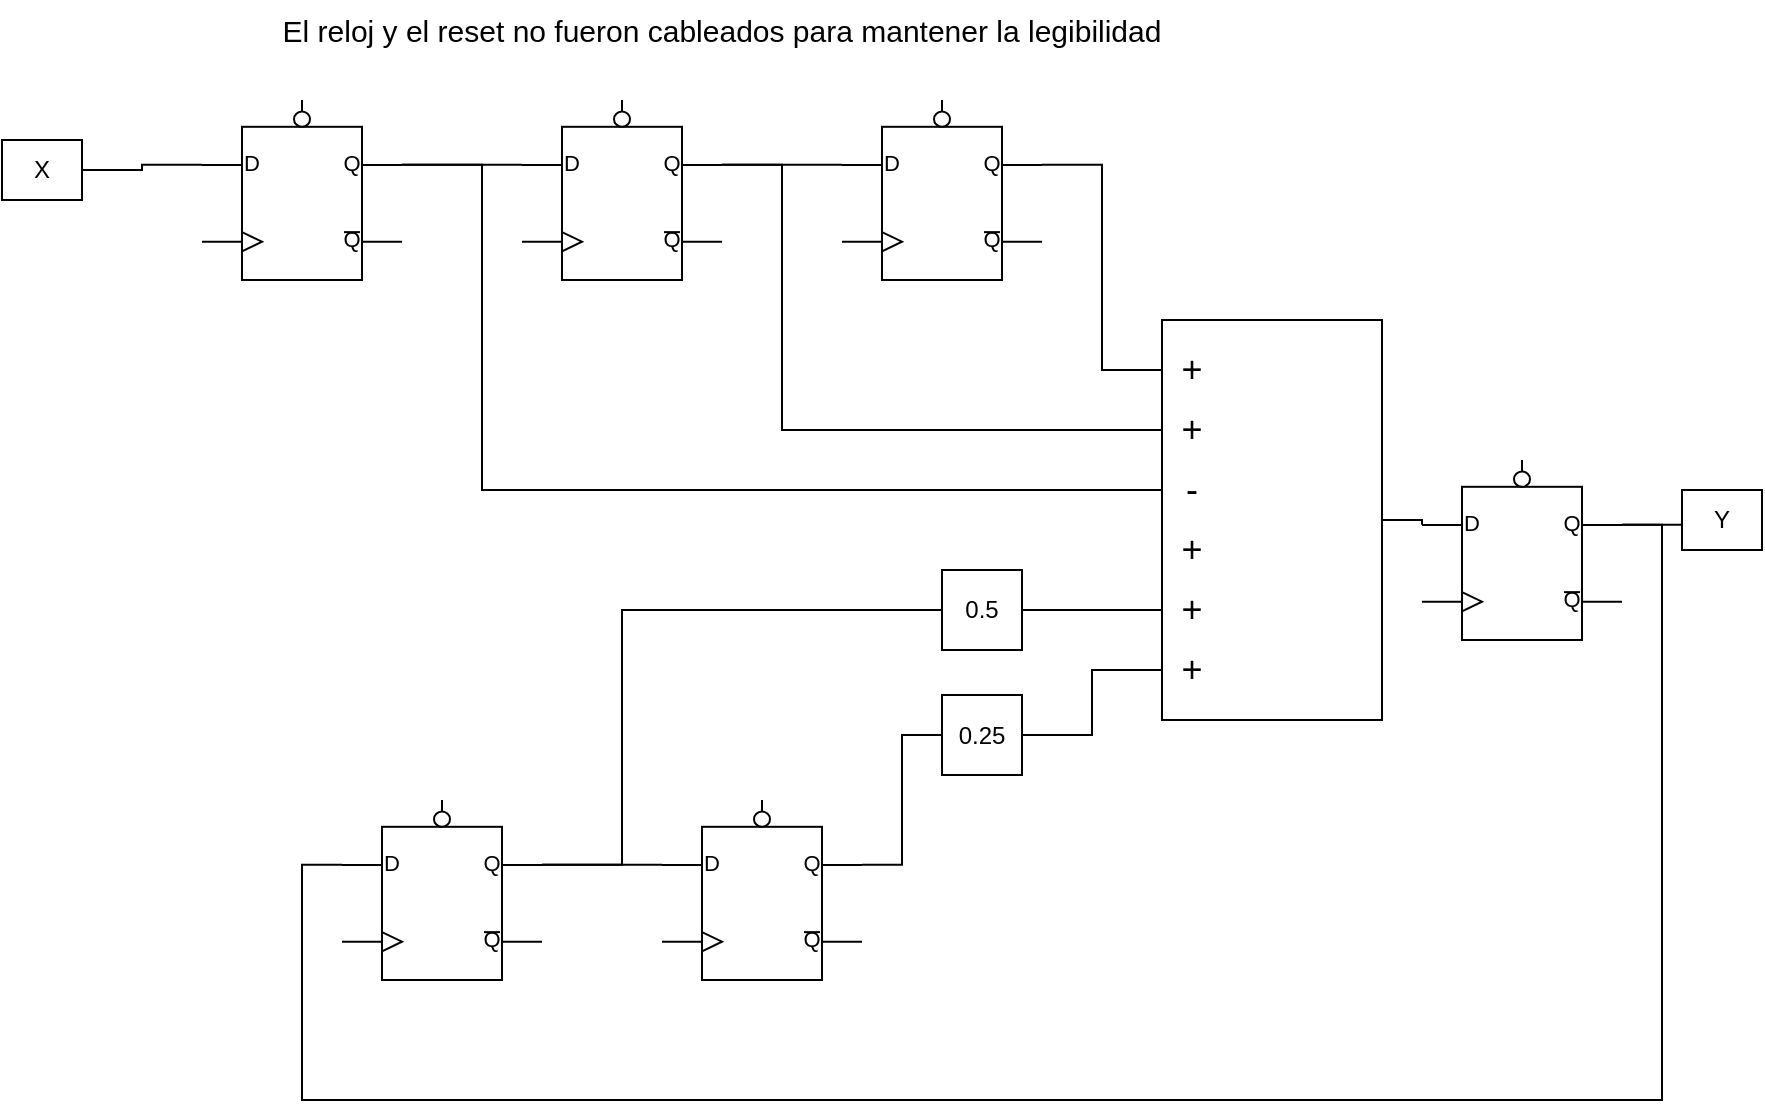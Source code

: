 <mxfile version="24.7.8">
  <diagram name="Page-1" id="16e2658f-23c8-b752-8be9-c03fbebb8bbe">
    <mxGraphModel grid="1" page="1" gridSize="10" guides="1" tooltips="1" connect="1" arrows="1" fold="1" pageScale="1" pageWidth="1100" pageHeight="850" background="none" math="0" shadow="0">
      <root>
        <mxCell id="0" />
        <mxCell id="1" parent="0" />
        <mxCell id="xS4EURj-bL_TIpOcITpC-20" style="edgeStyle=orthogonalEdgeStyle;rounded=0;orthogonalLoop=1;jettySize=auto;html=1;exitX=1;exitY=0.36;exitDx=0;exitDy=0;exitPerimeter=0;entryX=0;entryY=0.5;entryDx=0;entryDy=0;endArrow=none;endFill=0;" edge="1" parent="1" source="xS4EURj-bL_TIpOcITpC-1" target="xS4EURj-bL_TIpOcITpC-11">
          <mxGeometry relative="1" as="geometry">
            <Array as="points">
              <mxPoint x="350" y="232" />
              <mxPoint x="350" y="395" />
            </Array>
          </mxGeometry>
        </mxCell>
        <mxCell id="xS4EURj-bL_TIpOcITpC-1" value="" style="verticalLabelPosition=bottom;shadow=0;dashed=0;align=center;html=1;verticalAlign=top;shape=mxgraph.electrical.logic_gates.d_type_flip-flop_with_clear_2;" vertex="1" parent="1">
          <mxGeometry x="210" y="200" width="100" height="90" as="geometry" />
        </mxCell>
        <mxCell id="xS4EURj-bL_TIpOcITpC-19" style="edgeStyle=orthogonalEdgeStyle;rounded=0;orthogonalLoop=1;jettySize=auto;html=1;exitX=1;exitY=0.36;exitDx=0;exitDy=0;exitPerimeter=0;entryX=0;entryY=0.5;entryDx=0;entryDy=0;endArrow=none;endFill=0;" edge="1" parent="1" source="xS4EURj-bL_TIpOcITpC-2" target="xS4EURj-bL_TIpOcITpC-10">
          <mxGeometry relative="1" as="geometry">
            <Array as="points">
              <mxPoint x="500" y="232" />
              <mxPoint x="500" y="365" />
            </Array>
          </mxGeometry>
        </mxCell>
        <mxCell id="xS4EURj-bL_TIpOcITpC-2" value="" style="verticalLabelPosition=bottom;shadow=0;dashed=0;align=center;html=1;verticalAlign=top;shape=mxgraph.electrical.logic_gates.d_type_flip-flop_with_clear_2;" vertex="1" parent="1">
          <mxGeometry x="370" y="200" width="100" height="90" as="geometry" />
        </mxCell>
        <mxCell id="xS4EURj-bL_TIpOcITpC-18" style="edgeStyle=orthogonalEdgeStyle;rounded=0;orthogonalLoop=1;jettySize=auto;html=1;exitX=1;exitY=0.36;exitDx=0;exitDy=0;exitPerimeter=0;entryX=0;entryY=0.5;entryDx=0;entryDy=0;endArrow=none;endFill=0;" edge="1" parent="1" source="xS4EURj-bL_TIpOcITpC-3" target="xS4EURj-bL_TIpOcITpC-8">
          <mxGeometry relative="1" as="geometry" />
        </mxCell>
        <mxCell id="xS4EURj-bL_TIpOcITpC-3" value="" style="verticalLabelPosition=bottom;shadow=0;dashed=0;align=center;html=1;verticalAlign=top;shape=mxgraph.electrical.logic_gates.d_type_flip-flop_with_clear_2;" vertex="1" parent="1">
          <mxGeometry x="530" y="200" width="100" height="90" as="geometry" />
        </mxCell>
        <mxCell id="xS4EURj-bL_TIpOcITpC-26" style="edgeStyle=orthogonalEdgeStyle;rounded=0;orthogonalLoop=1;jettySize=auto;html=1;exitX=1;exitY=0.36;exitDx=0;exitDy=0;exitPerimeter=0;entryX=0;entryY=0.5;entryDx=0;entryDy=0;endArrow=none;endFill=0;" edge="1" parent="1" source="xS4EURj-bL_TIpOcITpC-4" target="xS4EURj-bL_TIpOcITpC-21">
          <mxGeometry relative="1" as="geometry">
            <Array as="points">
              <mxPoint x="420" y="582" />
              <mxPoint x="420" y="455" />
            </Array>
          </mxGeometry>
        </mxCell>
        <mxCell id="xS4EURj-bL_TIpOcITpC-4" value="" style="verticalLabelPosition=bottom;shadow=0;dashed=0;align=center;html=1;verticalAlign=top;shape=mxgraph.electrical.logic_gates.d_type_flip-flop_with_clear_2;" vertex="1" parent="1">
          <mxGeometry x="280" y="550" width="100" height="90" as="geometry" />
        </mxCell>
        <mxCell id="xS4EURj-bL_TIpOcITpC-23" style="edgeStyle=orthogonalEdgeStyle;rounded=0;orthogonalLoop=1;jettySize=auto;html=1;exitX=1;exitY=0.36;exitDx=0;exitDy=0;exitPerimeter=0;entryX=0;entryY=0.5;entryDx=0;entryDy=0;endArrow=none;endFill=0;" edge="1" parent="1" source="xS4EURj-bL_TIpOcITpC-5" target="xS4EURj-bL_TIpOcITpC-22">
          <mxGeometry relative="1" as="geometry" />
        </mxCell>
        <mxCell id="xS4EURj-bL_TIpOcITpC-5" value="" style="verticalLabelPosition=bottom;shadow=0;dashed=0;align=center;html=1;verticalAlign=top;shape=mxgraph.electrical.logic_gates.d_type_flip-flop_with_clear_2;" vertex="1" parent="1">
          <mxGeometry x="440" y="550" width="100" height="90" as="geometry" />
        </mxCell>
        <mxCell id="xS4EURj-bL_TIpOcITpC-34" style="edgeStyle=orthogonalEdgeStyle;rounded=0;orthogonalLoop=1;jettySize=auto;html=1;exitX=1;exitY=0.36;exitDx=0;exitDy=0;exitPerimeter=0;entryX=0;entryY=0.5;entryDx=0;entryDy=0;endArrow=none;endFill=0;" edge="1" parent="1" source="xS4EURj-bL_TIpOcITpC-6" target="xS4EURj-bL_TIpOcITpC-30">
          <mxGeometry relative="1" as="geometry" />
        </mxCell>
        <mxCell id="xS4EURj-bL_TIpOcITpC-6" value="" style="verticalLabelPosition=bottom;shadow=0;dashed=0;align=center;html=1;verticalAlign=top;shape=mxgraph.electrical.logic_gates.d_type_flip-flop_with_clear_2;" vertex="1" parent="1">
          <mxGeometry x="820" y="380" width="100" height="90" as="geometry" />
        </mxCell>
        <mxCell id="xS4EURj-bL_TIpOcITpC-7" value="" style="rounded=0;whiteSpace=wrap;html=1;" vertex="1" parent="1">
          <mxGeometry x="690" y="310" width="110" height="200" as="geometry" />
        </mxCell>
        <mxCell id="xS4EURj-bL_TIpOcITpC-8" value="&lt;font style=&quot;font-size: 18px;&quot;&gt;+&lt;/font&gt;" style="text;html=1;align=center;verticalAlign=middle;whiteSpace=wrap;rounded=0;" vertex="1" parent="1">
          <mxGeometry x="690" y="320" width="30" height="30" as="geometry" />
        </mxCell>
        <mxCell id="xS4EURj-bL_TIpOcITpC-10" value="&lt;font style=&quot;font-size: 18px;&quot;&gt;+&lt;/font&gt;" style="text;html=1;align=center;verticalAlign=middle;whiteSpace=wrap;rounded=0;" vertex="1" parent="1">
          <mxGeometry x="690" y="350" width="30" height="30" as="geometry" />
        </mxCell>
        <mxCell id="xS4EURj-bL_TIpOcITpC-11" value="&lt;font style=&quot;font-size: 18px;&quot;&gt;-&lt;/font&gt;" style="text;html=1;align=center;verticalAlign=middle;whiteSpace=wrap;rounded=0;" vertex="1" parent="1">
          <mxGeometry x="690" y="380" width="30" height="30" as="geometry" />
        </mxCell>
        <mxCell id="xS4EURj-bL_TIpOcITpC-12" value="&lt;font style=&quot;font-size: 18px;&quot;&gt;+&lt;/font&gt;" style="text;html=1;align=center;verticalAlign=middle;whiteSpace=wrap;rounded=0;" vertex="1" parent="1">
          <mxGeometry x="690" y="410" width="30" height="30" as="geometry" />
        </mxCell>
        <mxCell id="xS4EURj-bL_TIpOcITpC-13" value="&lt;font style=&quot;font-size: 18px;&quot;&gt;+&lt;/font&gt;" style="text;html=1;align=center;verticalAlign=middle;whiteSpace=wrap;rounded=0;" vertex="1" parent="1">
          <mxGeometry x="690" y="440" width="30" height="30" as="geometry" />
        </mxCell>
        <mxCell id="xS4EURj-bL_TIpOcITpC-14" value="&lt;font style=&quot;font-size: 18px;&quot;&gt;+&lt;/font&gt;" style="text;html=1;align=center;verticalAlign=middle;whiteSpace=wrap;rounded=0;" vertex="1" parent="1">
          <mxGeometry x="690" y="470" width="30" height="30" as="geometry" />
        </mxCell>
        <mxCell id="xS4EURj-bL_TIpOcITpC-16" style="edgeStyle=orthogonalEdgeStyle;rounded=0;orthogonalLoop=1;jettySize=auto;html=1;exitX=1;exitY=0.36;exitDx=0;exitDy=0;exitPerimeter=0;entryX=0;entryY=0.36;entryDx=0;entryDy=0;entryPerimeter=0;endArrow=none;endFill=0;" edge="1" parent="1" source="xS4EURj-bL_TIpOcITpC-1" target="xS4EURj-bL_TIpOcITpC-2">
          <mxGeometry relative="1" as="geometry" />
        </mxCell>
        <mxCell id="xS4EURj-bL_TIpOcITpC-17" style="edgeStyle=orthogonalEdgeStyle;rounded=0;orthogonalLoop=1;jettySize=auto;html=1;exitX=1;exitY=0.36;exitDx=0;exitDy=0;exitPerimeter=0;entryX=0;entryY=0.36;entryDx=0;entryDy=0;entryPerimeter=0;endArrow=none;endFill=0;" edge="1" parent="1" source="xS4EURj-bL_TIpOcITpC-2" target="xS4EURj-bL_TIpOcITpC-3">
          <mxGeometry relative="1" as="geometry" />
        </mxCell>
        <mxCell id="xS4EURj-bL_TIpOcITpC-24" style="edgeStyle=orthogonalEdgeStyle;rounded=0;orthogonalLoop=1;jettySize=auto;html=1;exitX=1;exitY=0.5;exitDx=0;exitDy=0;entryX=0;entryY=0.5;entryDx=0;entryDy=0;endArrow=none;endFill=0;" edge="1" parent="1" source="xS4EURj-bL_TIpOcITpC-21" target="xS4EURj-bL_TIpOcITpC-13">
          <mxGeometry relative="1" as="geometry" />
        </mxCell>
        <mxCell id="xS4EURj-bL_TIpOcITpC-21" value="0.5" style="rounded=0;whiteSpace=wrap;html=1;" vertex="1" parent="1">
          <mxGeometry x="580" y="435" width="40" height="40" as="geometry" />
        </mxCell>
        <mxCell id="xS4EURj-bL_TIpOcITpC-27" style="edgeStyle=orthogonalEdgeStyle;rounded=0;orthogonalLoop=1;jettySize=auto;html=1;exitX=1;exitY=0.5;exitDx=0;exitDy=0;entryX=0;entryY=0.5;entryDx=0;entryDy=0;endArrow=none;endFill=0;" edge="1" parent="1" source="xS4EURj-bL_TIpOcITpC-22" target="xS4EURj-bL_TIpOcITpC-14">
          <mxGeometry relative="1" as="geometry" />
        </mxCell>
        <mxCell id="xS4EURj-bL_TIpOcITpC-22" value="0.2&lt;span style=&quot;background-color: initial;&quot;&gt;5&lt;/span&gt;" style="rounded=0;whiteSpace=wrap;html=1;" vertex="1" parent="1">
          <mxGeometry x="580" y="497.5" width="40" height="40" as="geometry" />
        </mxCell>
        <mxCell id="xS4EURj-bL_TIpOcITpC-25" style="edgeStyle=orthogonalEdgeStyle;rounded=0;orthogonalLoop=1;jettySize=auto;html=1;exitX=1;exitY=0.36;exitDx=0;exitDy=0;exitPerimeter=0;entryX=0;entryY=0.36;entryDx=0;entryDy=0;entryPerimeter=0;endArrow=none;endFill=0;" edge="1" parent="1" source="xS4EURj-bL_TIpOcITpC-4" target="xS4EURj-bL_TIpOcITpC-5">
          <mxGeometry relative="1" as="geometry" />
        </mxCell>
        <mxCell id="xS4EURj-bL_TIpOcITpC-28" value="X" style="rounded=0;whiteSpace=wrap;html=1;" vertex="1" parent="1">
          <mxGeometry x="110" y="220" width="40" height="30" as="geometry" />
        </mxCell>
        <mxCell id="xS4EURj-bL_TIpOcITpC-29" style="edgeStyle=orthogonalEdgeStyle;rounded=0;orthogonalLoop=1;jettySize=auto;html=1;exitX=1;exitY=0.5;exitDx=0;exitDy=0;entryX=0;entryY=0.36;entryDx=0;entryDy=0;entryPerimeter=0;endArrow=none;endFill=0;" edge="1" parent="1" source="xS4EURj-bL_TIpOcITpC-28" target="xS4EURj-bL_TIpOcITpC-1">
          <mxGeometry relative="1" as="geometry">
            <Array as="points">
              <mxPoint x="180" y="235" />
              <mxPoint x="180" y="232" />
            </Array>
          </mxGeometry>
        </mxCell>
        <mxCell id="xS4EURj-bL_TIpOcITpC-30" value="Y" style="rounded=0;whiteSpace=wrap;html=1;" vertex="1" parent="1">
          <mxGeometry x="950" y="395" width="40" height="30" as="geometry" />
        </mxCell>
        <mxCell id="xS4EURj-bL_TIpOcITpC-32" style="edgeStyle=orthogonalEdgeStyle;rounded=0;orthogonalLoop=1;jettySize=auto;html=1;exitX=1;exitY=0.5;exitDx=0;exitDy=0;entryX=0;entryY=0.36;entryDx=0;entryDy=0;entryPerimeter=0;endArrow=none;endFill=0;" edge="1" parent="1" source="xS4EURj-bL_TIpOcITpC-7" target="xS4EURj-bL_TIpOcITpC-6">
          <mxGeometry relative="1" as="geometry" />
        </mxCell>
        <mxCell id="xS4EURj-bL_TIpOcITpC-35" style="edgeStyle=orthogonalEdgeStyle;rounded=0;orthogonalLoop=1;jettySize=auto;html=1;exitX=1;exitY=0.36;exitDx=0;exitDy=0;exitPerimeter=0;entryX=0;entryY=0.36;entryDx=0;entryDy=0;entryPerimeter=0;endArrow=none;endFill=0;" edge="1" parent="1" source="xS4EURj-bL_TIpOcITpC-6" target="xS4EURj-bL_TIpOcITpC-4">
          <mxGeometry relative="1" as="geometry">
            <Array as="points">
              <mxPoint x="940" y="412" />
              <mxPoint x="940" y="700" />
              <mxPoint x="260" y="700" />
              <mxPoint x="260" y="582" />
            </Array>
          </mxGeometry>
        </mxCell>
        <mxCell id="xS4EURj-bL_TIpOcITpC-36" value="&lt;font style=&quot;font-size: 15px;&quot;&gt;El reloj y el reset no fueron cableados para mantener la legibilidad&lt;/font&gt;" style="text;html=1;align=center;verticalAlign=middle;whiteSpace=wrap;rounded=0;" vertex="1" parent="1">
          <mxGeometry x="240" y="150" width="460" height="30" as="geometry" />
        </mxCell>
      </root>
    </mxGraphModel>
  </diagram>
</mxfile>
